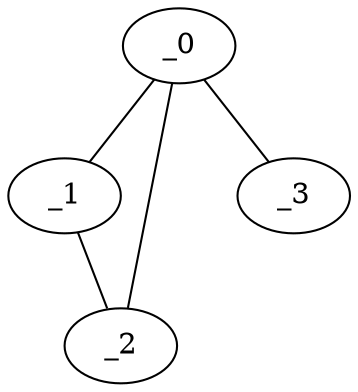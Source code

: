 graph NP1_0021 {
	_0	 [x="0.719372",
		y="2.92746"];
	_1	 [x="1.77766",
		y="0.35334"];
	_0 -- _1;
	_2	 [x="2.74928",
		y="2.96612"];
	_0 -- _2;
	_3	 [x="1.05365",
		y="0.743037"];
	_0 -- _3;
	_1 -- _2;
}
